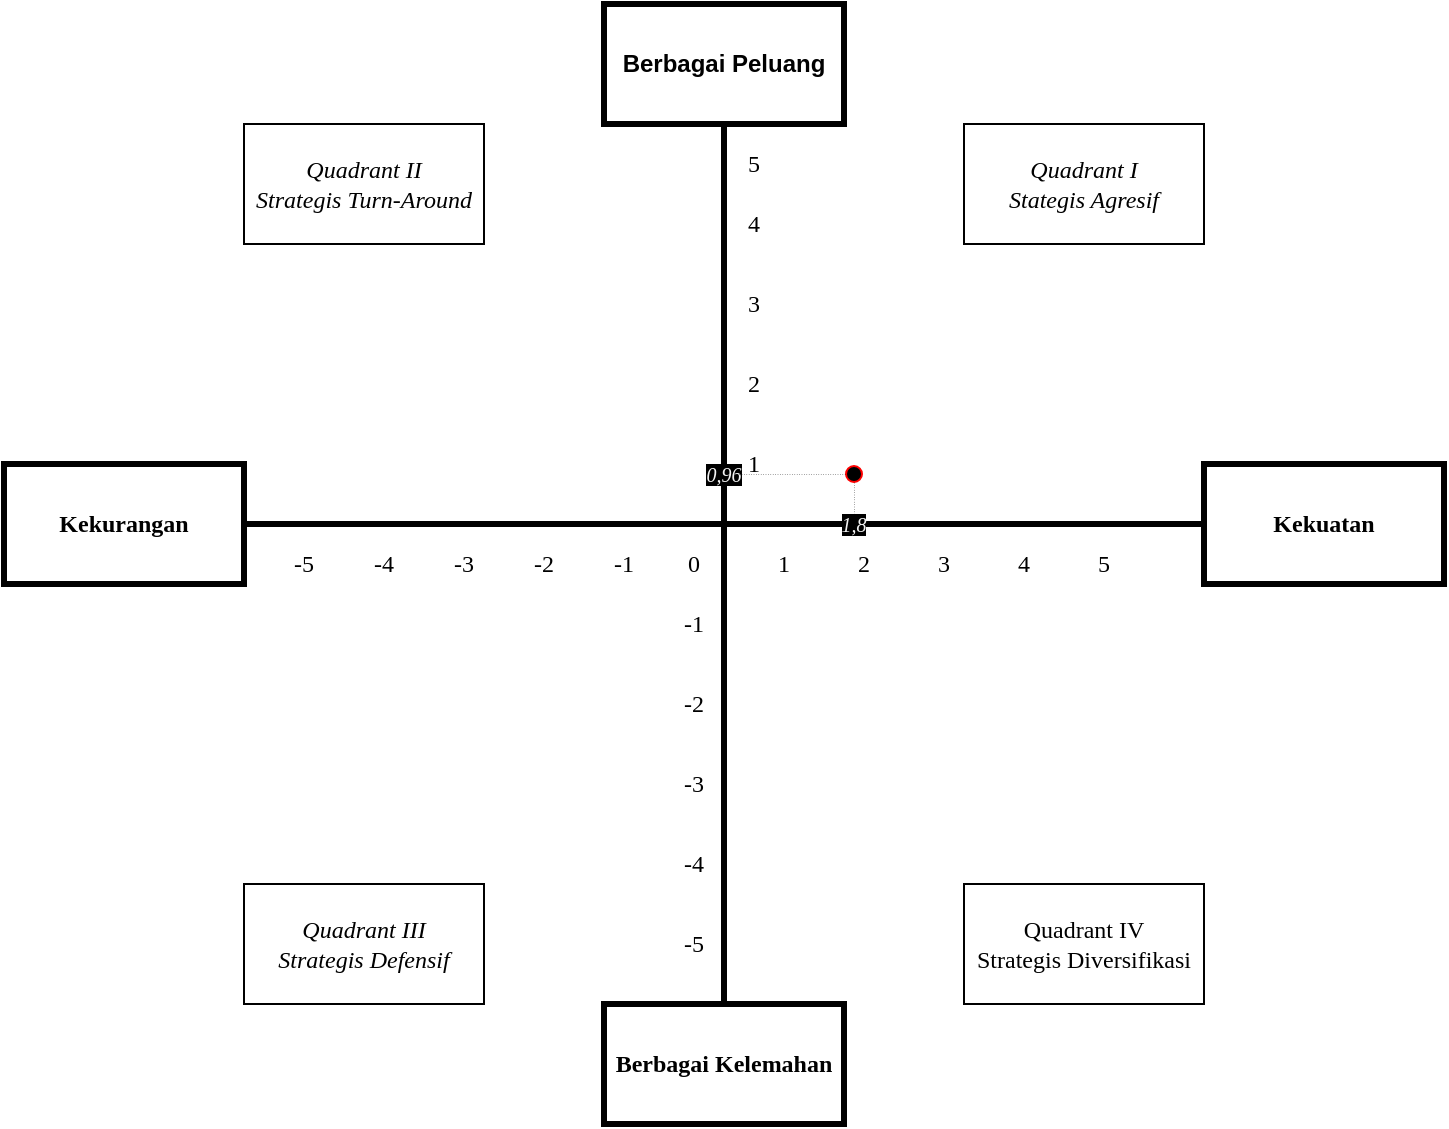 <mxfile version="21.6.9" type="github">
  <diagram name="Page-1" id="c6e7F-jItsLcr8_G_tTT">
    <mxGraphModel dx="1148" dy="706" grid="1" gridSize="10" guides="1" tooltips="1" connect="1" arrows="1" fold="1" page="1" pageScale="1" pageWidth="850" pageHeight="1100" math="0" shadow="0">
      <root>
        <mxCell id="0" />
        <mxCell id="1" parent="0" />
        <mxCell id="2D7TzX3UbsAIMFlOyEG9-3" value="" style="endArrow=none;html=1;rounded=0;jumpStyle=none;entryX=0.5;entryY=1;entryDx=0;entryDy=0;exitX=0.5;exitY=0;exitDx=0;exitDy=0;strokeWidth=3;" edge="1" parent="1" source="2D7TzX3UbsAIMFlOyEG9-67" target="2D7TzX3UbsAIMFlOyEG9-5">
          <mxGeometry width="50" height="50" relative="1" as="geometry">
            <mxPoint x="439" y="540" as="sourcePoint" />
            <mxPoint x="440" y="160" as="targetPoint" />
          </mxGeometry>
        </mxCell>
        <mxCell id="2D7TzX3UbsAIMFlOyEG9-2" value="" style="endArrow=none;html=1;rounded=0;exitX=0;exitY=0.5;exitDx=0;exitDy=0;entryX=1;entryY=0.5;entryDx=0;entryDy=0;strokeWidth=3;" edge="1" parent="1" source="2D7TzX3UbsAIMFlOyEG9-7" target="2D7TzX3UbsAIMFlOyEG9-8">
          <mxGeometry width="50" height="50" relative="1" as="geometry">
            <mxPoint x="680" y="320" as="sourcePoint" />
            <mxPoint x="160" y="320" as="targetPoint" />
          </mxGeometry>
        </mxCell>
        <mxCell id="2D7TzX3UbsAIMFlOyEG9-5" value="&lt;b&gt;Berbagai Peluang&lt;/b&gt;" style="rounded=0;whiteSpace=wrap;html=1;gradientColor=none;strokeWidth=3;" vertex="1" parent="1">
          <mxGeometry x="380" y="60" width="120" height="60" as="geometry" />
        </mxCell>
        <mxCell id="2D7TzX3UbsAIMFlOyEG9-6" value="&lt;b&gt;&lt;font face=&quot;Times New Roman&quot;&gt;Berbagai Kelemahan&lt;/font&gt;&lt;/b&gt;" style="rounded=0;whiteSpace=wrap;html=1;strokeWidth=3;" vertex="1" parent="1">
          <mxGeometry x="380" y="560" width="120" height="60" as="geometry" />
        </mxCell>
        <mxCell id="2D7TzX3UbsAIMFlOyEG9-7" value="&lt;b&gt;&lt;font face=&quot;Times New Roman&quot;&gt;Kekuatan&lt;/font&gt;&lt;/b&gt;" style="rounded=0;whiteSpace=wrap;html=1;strokeWidth=3;" vertex="1" parent="1">
          <mxGeometry x="680" y="290" width="120" height="60" as="geometry" />
        </mxCell>
        <mxCell id="2D7TzX3UbsAIMFlOyEG9-8" value="&lt;b&gt;&lt;font face=&quot;Times New Roman&quot;&gt;Kekurangan&lt;/font&gt;&lt;/b&gt;" style="rounded=0;whiteSpace=wrap;html=1;strokeWidth=3;" vertex="1" parent="1">
          <mxGeometry x="80" y="290" width="120" height="60" as="geometry" />
        </mxCell>
        <mxCell id="2D7TzX3UbsAIMFlOyEG9-9" value="&lt;font style=&quot;font-size: 12px;&quot; face=&quot;Times New Roman&quot;&gt;&lt;i&gt;Quadrant I&lt;br&gt;Stategis Agresif&lt;/i&gt;&lt;/font&gt;" style="rounded=0;whiteSpace=wrap;html=1;" vertex="1" parent="1">
          <mxGeometry x="560" y="120" width="120" height="60" as="geometry" />
        </mxCell>
        <mxCell id="2D7TzX3UbsAIMFlOyEG9-10" value="&lt;font face=&quot;Times New Roman&quot;&gt;&lt;i&gt;Quadrant&amp;nbsp;II&lt;br&gt;Strategis Turn-Around&lt;/i&gt;&lt;/font&gt;" style="rounded=0;whiteSpace=wrap;html=1;" vertex="1" parent="1">
          <mxGeometry x="200" y="120" width="120" height="60" as="geometry" />
        </mxCell>
        <mxCell id="2D7TzX3UbsAIMFlOyEG9-11" value="&lt;i&gt;&lt;font face=&quot;Times New Roman&quot;&gt;Quadrant III&lt;br&gt;Strategis Defensif&lt;/font&gt;&lt;/i&gt;" style="rounded=0;whiteSpace=wrap;html=1;" vertex="1" parent="1">
          <mxGeometry x="200" y="500" width="120" height="60" as="geometry" />
        </mxCell>
        <mxCell id="2D7TzX3UbsAIMFlOyEG9-12" value="&lt;font face=&quot;Times New Roman&quot;&gt;Quadrant IV&lt;br&gt;Strategis Diversifikasi&lt;/font&gt;" style="rounded=0;whiteSpace=wrap;html=1;" vertex="1" parent="1">
          <mxGeometry x="560" y="500" width="120" height="60" as="geometry" />
        </mxCell>
        <mxCell id="2D7TzX3UbsAIMFlOyEG9-26" value="" style="group" vertex="1" connectable="0" parent="1">
          <mxGeometry x="220" y="330" width="420" height="20" as="geometry" />
        </mxCell>
        <mxCell id="2D7TzX3UbsAIMFlOyEG9-13" value="0" style="text;html=1;strokeColor=none;fillColor=none;align=center;verticalAlign=middle;whiteSpace=wrap;rounded=0;fontFamily=Times New Roman;" vertex="1" parent="2D7TzX3UbsAIMFlOyEG9-26">
          <mxGeometry x="195" width="20" height="20" as="geometry" />
        </mxCell>
        <mxCell id="2D7TzX3UbsAIMFlOyEG9-14" value="1" style="text;html=1;strokeColor=none;fillColor=none;align=center;verticalAlign=middle;whiteSpace=wrap;rounded=0;fontFamily=Times New Roman;" vertex="1" parent="2D7TzX3UbsAIMFlOyEG9-26">
          <mxGeometry x="240" width="20" height="20" as="geometry" />
        </mxCell>
        <mxCell id="2D7TzX3UbsAIMFlOyEG9-15" value="2" style="text;html=1;strokeColor=none;fillColor=none;align=center;verticalAlign=middle;whiteSpace=wrap;rounded=0;fontFamily=Times New Roman;" vertex="1" parent="2D7TzX3UbsAIMFlOyEG9-26">
          <mxGeometry x="280" width="20" height="20" as="geometry" />
        </mxCell>
        <mxCell id="2D7TzX3UbsAIMFlOyEG9-16" value="3" style="text;html=1;strokeColor=none;fillColor=none;align=center;verticalAlign=middle;whiteSpace=wrap;rounded=0;fontFamily=Times New Roman;" vertex="1" parent="2D7TzX3UbsAIMFlOyEG9-26">
          <mxGeometry x="320" width="20" height="20" as="geometry" />
        </mxCell>
        <mxCell id="2D7TzX3UbsAIMFlOyEG9-17" value="4" style="text;html=1;strokeColor=none;fillColor=none;align=center;verticalAlign=middle;whiteSpace=wrap;rounded=0;fontFamily=Times New Roman;" vertex="1" parent="2D7TzX3UbsAIMFlOyEG9-26">
          <mxGeometry x="360" width="20" height="20" as="geometry" />
        </mxCell>
        <mxCell id="2D7TzX3UbsAIMFlOyEG9-19" value="5" style="text;html=1;strokeColor=none;fillColor=none;align=center;verticalAlign=middle;whiteSpace=wrap;rounded=0;fontFamily=Times New Roman;" vertex="1" parent="2D7TzX3UbsAIMFlOyEG9-26">
          <mxGeometry x="400" width="20" height="20" as="geometry" />
        </mxCell>
        <mxCell id="2D7TzX3UbsAIMFlOyEG9-20" value="-1" style="text;html=1;strokeColor=none;fillColor=none;align=center;verticalAlign=middle;whiteSpace=wrap;rounded=0;fontFamily=Times New Roman;" vertex="1" parent="2D7TzX3UbsAIMFlOyEG9-26">
          <mxGeometry x="160" width="20" height="20" as="geometry" />
        </mxCell>
        <mxCell id="2D7TzX3UbsAIMFlOyEG9-21" value="-2" style="text;html=1;strokeColor=none;fillColor=none;align=center;verticalAlign=middle;whiteSpace=wrap;rounded=0;fontFamily=Times New Roman;" vertex="1" parent="2D7TzX3UbsAIMFlOyEG9-26">
          <mxGeometry x="120" width="20" height="20" as="geometry" />
        </mxCell>
        <mxCell id="2D7TzX3UbsAIMFlOyEG9-23" value="-3" style="text;html=1;strokeColor=none;fillColor=none;align=center;verticalAlign=middle;whiteSpace=wrap;rounded=0;fontFamily=Times New Roman;" vertex="1" parent="2D7TzX3UbsAIMFlOyEG9-26">
          <mxGeometry x="80" width="20" height="20" as="geometry" />
        </mxCell>
        <mxCell id="2D7TzX3UbsAIMFlOyEG9-24" value="-4" style="text;html=1;strokeColor=none;fillColor=none;align=center;verticalAlign=middle;whiteSpace=wrap;rounded=0;fontFamily=Times New Roman;" vertex="1" parent="2D7TzX3UbsAIMFlOyEG9-26">
          <mxGeometry x="40" width="20" height="20" as="geometry" />
        </mxCell>
        <mxCell id="2D7TzX3UbsAIMFlOyEG9-25" value="-5" style="text;html=1;strokeColor=none;fillColor=none;align=center;verticalAlign=middle;whiteSpace=wrap;rounded=0;fontFamily=Times New Roman;" vertex="1" parent="2D7TzX3UbsAIMFlOyEG9-26">
          <mxGeometry width="20" height="20" as="geometry" />
        </mxCell>
        <mxCell id="2D7TzX3UbsAIMFlOyEG9-29" value="1" style="text;html=1;strokeColor=none;fillColor=none;align=center;verticalAlign=middle;whiteSpace=wrap;rounded=0;fontFamily=Times New Roman;" vertex="1" parent="1">
          <mxGeometry x="445" y="280" width="20" height="20" as="geometry" />
        </mxCell>
        <mxCell id="2D7TzX3UbsAIMFlOyEG9-30" value="2" style="text;html=1;strokeColor=none;fillColor=none;align=center;verticalAlign=middle;whiteSpace=wrap;rounded=0;fontFamily=Times New Roman;" vertex="1" parent="1">
          <mxGeometry x="445" y="240" width="20" height="20" as="geometry" />
        </mxCell>
        <mxCell id="2D7TzX3UbsAIMFlOyEG9-31" value="3" style="text;html=1;strokeColor=none;fillColor=none;align=center;verticalAlign=middle;whiteSpace=wrap;rounded=0;fontFamily=Times New Roman;" vertex="1" parent="1">
          <mxGeometry x="445" y="200" width="20" height="20" as="geometry" />
        </mxCell>
        <mxCell id="2D7TzX3UbsAIMFlOyEG9-32" value="4" style="text;html=1;strokeColor=none;fillColor=none;align=center;verticalAlign=middle;whiteSpace=wrap;rounded=0;fontFamily=Times New Roman;" vertex="1" parent="1">
          <mxGeometry x="445" y="160" width="20" height="20" as="geometry" />
        </mxCell>
        <mxCell id="2D7TzX3UbsAIMFlOyEG9-33" value="5" style="text;html=1;strokeColor=none;fillColor=none;align=center;verticalAlign=middle;whiteSpace=wrap;rounded=0;fontFamily=Times New Roman;" vertex="1" parent="1">
          <mxGeometry x="445" y="130" width="20" height="20" as="geometry" />
        </mxCell>
        <mxCell id="2D7TzX3UbsAIMFlOyEG9-34" value="-1" style="text;html=1;strokeColor=none;fillColor=none;align=center;verticalAlign=middle;whiteSpace=wrap;rounded=0;fontFamily=Times New Roman;" vertex="1" parent="1">
          <mxGeometry x="415" y="360" width="20" height="20" as="geometry" />
        </mxCell>
        <mxCell id="2D7TzX3UbsAIMFlOyEG9-35" value="-2" style="text;html=1;strokeColor=none;fillColor=none;align=center;verticalAlign=middle;whiteSpace=wrap;rounded=0;fontFamily=Times New Roman;" vertex="1" parent="1">
          <mxGeometry x="415" y="400" width="20" height="20" as="geometry" />
        </mxCell>
        <mxCell id="2D7TzX3UbsAIMFlOyEG9-36" value="-3" style="text;html=1;strokeColor=none;fillColor=none;align=center;verticalAlign=middle;whiteSpace=wrap;rounded=0;fontFamily=Times New Roman;" vertex="1" parent="1">
          <mxGeometry x="415" y="440" width="20" height="20" as="geometry" />
        </mxCell>
        <mxCell id="2D7TzX3UbsAIMFlOyEG9-37" value="-4" style="text;html=1;strokeColor=none;fillColor=none;align=center;verticalAlign=middle;whiteSpace=wrap;rounded=0;fontFamily=Times New Roman;" vertex="1" parent="1">
          <mxGeometry x="415" y="480" width="20" height="20" as="geometry" />
        </mxCell>
        <mxCell id="2D7TzX3UbsAIMFlOyEG9-38" value="-5" style="text;html=1;strokeColor=none;fillColor=none;align=center;verticalAlign=middle;whiteSpace=wrap;rounded=0;fontFamily=Times New Roman;" vertex="1" parent="1">
          <mxGeometry x="415" y="520" width="20" height="20" as="geometry" />
        </mxCell>
        <mxCell id="2D7TzX3UbsAIMFlOyEG9-65" value="&lt;i style=&quot;font-size: 10px;&quot;&gt;&lt;font style=&quot;background-color: rgb(0, 0, 0); font-size: 10px;&quot; color=&quot;#f2f2f2&quot;&gt;1,8&lt;/font&gt;&lt;/i&gt;" style="text;html=1;strokeColor=none;fillColor=none;align=center;verticalAlign=middle;whiteSpace=wrap;rounded=0;fontFamily=Times New Roman;fontSize=10;" vertex="1" parent="1">
          <mxGeometry x="500" y="315" width="10" height="10" as="geometry" />
        </mxCell>
        <mxCell id="2D7TzX3UbsAIMFlOyEG9-68" value="" style="endArrow=none;html=1;rounded=0;jumpStyle=none;entryX=0.5;entryY=1;entryDx=0;entryDy=0;exitX=0.5;exitY=0;exitDx=0;exitDy=0;strokeWidth=3;" edge="1" parent="1" source="2D7TzX3UbsAIMFlOyEG9-6" target="2D7TzX3UbsAIMFlOyEG9-67">
          <mxGeometry width="50" height="50" relative="1" as="geometry">
            <mxPoint x="440" y="560" as="sourcePoint" />
            <mxPoint x="440" y="120" as="targetPoint" />
          </mxGeometry>
        </mxCell>
        <mxCell id="2D7TzX3UbsAIMFlOyEG9-67" value="&lt;i style=&quot;font-size: 10px;&quot;&gt;&lt;font style=&quot;background-color: rgb(0, 0, 0); font-size: 10px;&quot; color=&quot;#f2f2f2&quot;&gt;0,96&lt;/font&gt;&lt;/i&gt;" style="text;html=1;strokeColor=none;fillColor=none;align=center;verticalAlign=middle;whiteSpace=wrap;rounded=0;fontFamily=Times New Roman;fontSize=10;" vertex="1" parent="1">
          <mxGeometry x="435" y="290" width="10" height="10" as="geometry" />
        </mxCell>
        <mxCell id="2D7TzX3UbsAIMFlOyEG9-69" value="" style="ellipse;whiteSpace=wrap;html=1;aspect=fixed;fillColor=#000000;strokeColor=#ff0000;" vertex="1" parent="1">
          <mxGeometry x="501" y="291" width="8" height="8" as="geometry" />
        </mxCell>
        <mxCell id="2D7TzX3UbsAIMFlOyEG9-71" value="" style="endArrow=none;dashed=1;html=1;dashPattern=1 3;strokeWidth=0.3;rounded=0;exitX=0.5;exitY=0;exitDx=0;exitDy=0;entryX=0.5;entryY=1;entryDx=0;entryDy=0;" edge="1" parent="1" source="2D7TzX3UbsAIMFlOyEG9-65" target="2D7TzX3UbsAIMFlOyEG9-69">
          <mxGeometry width="50" height="50" relative="1" as="geometry">
            <mxPoint x="470" y="330" as="sourcePoint" />
            <mxPoint x="520" y="280" as="targetPoint" />
          </mxGeometry>
        </mxCell>
        <mxCell id="2D7TzX3UbsAIMFlOyEG9-72" value="" style="endArrow=none;dashed=1;html=1;dashPattern=1 3;strokeWidth=0.3;rounded=0;exitX=1;exitY=0.5;exitDx=0;exitDy=0;entryX=0;entryY=0.5;entryDx=0;entryDy=0;" edge="1" parent="1" source="2D7TzX3UbsAIMFlOyEG9-67" target="2D7TzX3UbsAIMFlOyEG9-69">
          <mxGeometry width="50" height="50" relative="1" as="geometry">
            <mxPoint x="465" y="307" as="sourcePoint" />
            <mxPoint x="465" y="292" as="targetPoint" />
          </mxGeometry>
        </mxCell>
      </root>
    </mxGraphModel>
  </diagram>
</mxfile>
